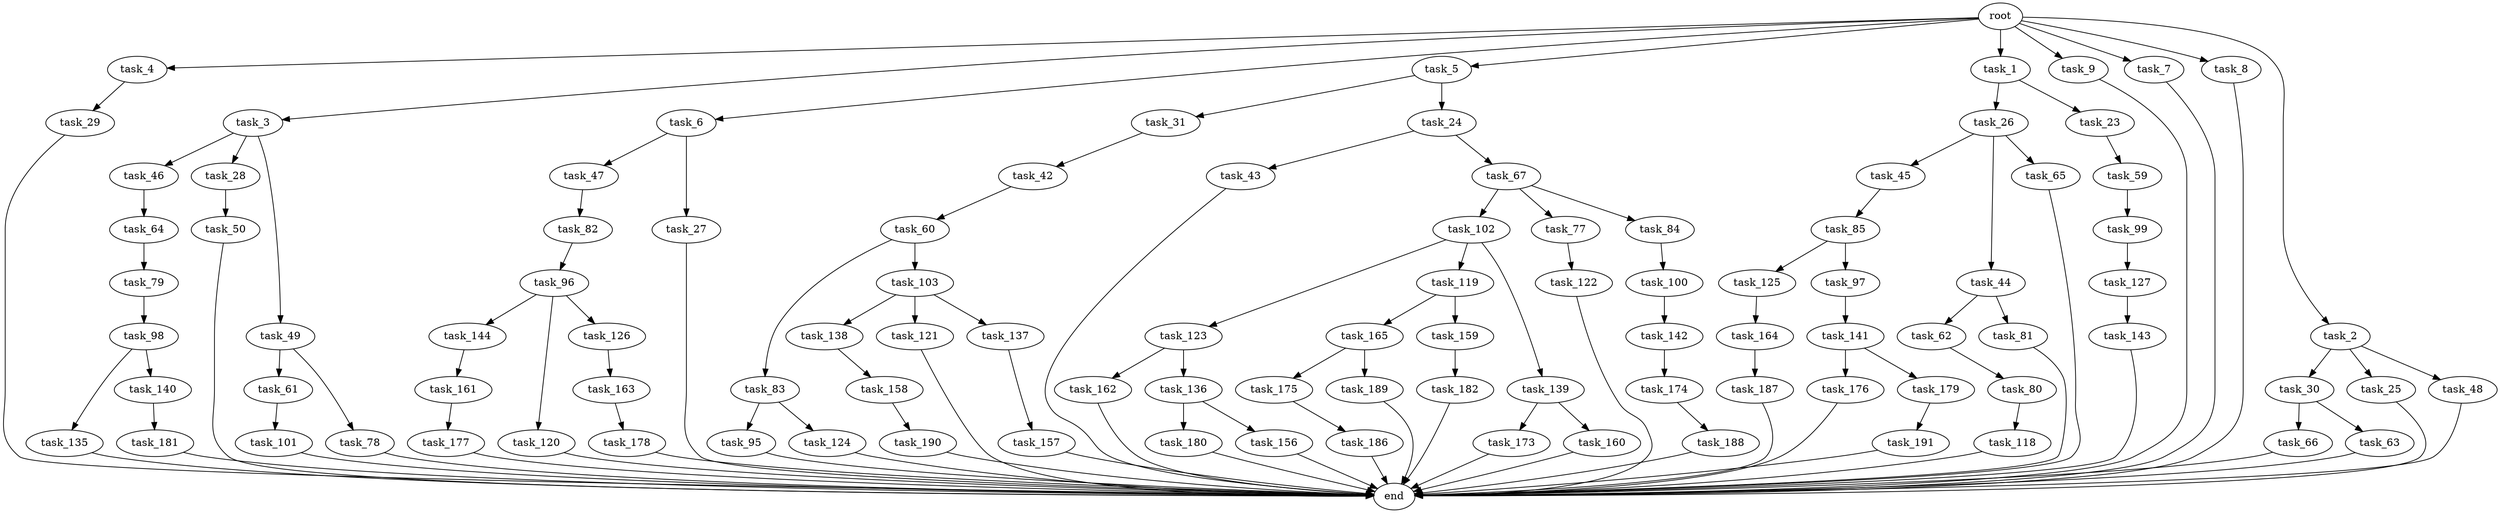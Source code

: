 digraph G {
  task_100 [size="858993459200.000000"];
  task_31 [size="420906795008.000000"];
  task_101 [size="695784701952.000000"];
  task_47 [size="214748364800.000000"];
  task_62 [size="420906795008.000000"];
  task_157 [size="34359738368.000000"];
  task_177 [size="34359738368.000000"];
  task_102 [size="214748364800.000000"];
  task_4 [size="1024.000000"];
  task_165 [size="137438953472.000000"];
  task_159 [size="137438953472.000000"];
  task_123 [size="309237645312.000000"];
  task_30 [size="309237645312.000000"];
  end [size="0.000000"];
  task_27 [size="214748364800.000000"];
  task_164 [size="214748364800.000000"];
  task_138 [size="77309411328.000000"];
  task_143 [size="420906795008.000000"];
  task_122 [size="309237645312.000000"];
  task_95 [size="420906795008.000000"];
  task_66 [size="309237645312.000000"];
  task_61 [size="858993459200.000000"];
  task_173 [size="214748364800.000000"];
  task_3 [size="1024.000000"];
  task_6 [size="1024.000000"];
  task_161 [size="214748364800.000000"];
  task_119 [size="309237645312.000000"];
  task_85 [size="858993459200.000000"];
  task_160 [size="214748364800.000000"];
  task_26 [size="695784701952.000000"];
  task_5 [size="1024.000000"];
  task_141 [size="309237645312.000000"];
  task_25 [size="309237645312.000000"];
  task_188 [size="34359738368.000000"];
  task_162 [size="309237645312.000000"];
  task_43 [size="137438953472.000000"];
  task_77 [size="214748364800.000000"];
  task_98 [size="77309411328.000000"];
  task_1 [size="1024.000000"];
  task_24 [size="420906795008.000000"];
  task_9 [size="1024.000000"];
  task_67 [size="137438953472.000000"];
  task_29 [size="309237645312.000000"];
  task_182 [size="549755813888.000000"];
  task_176 [size="420906795008.000000"];
  task_179 [size="420906795008.000000"];
  task_78 [size="858993459200.000000"];
  task_139 [size="309237645312.000000"];
  task_64 [size="549755813888.000000"];
  task_144 [size="549755813888.000000"];
  task_191 [size="34359738368.000000"];
  task_180 [size="34359738368.000000"];
  task_80 [size="34359738368.000000"];
  task_79 [size="137438953472.000000"];
  task_120 [size="549755813888.000000"];
  task_42 [size="77309411328.000000"];
  task_46 [size="549755813888.000000"];
  task_186 [size="34359738368.000000"];
  task_121 [size="77309411328.000000"];
  task_135 [size="420906795008.000000"];
  task_84 [size="214748364800.000000"];
  task_175 [size="77309411328.000000"];
  task_137 [size="77309411328.000000"];
  task_125 [size="549755813888.000000"];
  task_82 [size="77309411328.000000"];
  task_189 [size="77309411328.000000"];
  task_97 [size="549755813888.000000"];
  task_158 [size="137438953472.000000"];
  task_187 [size="214748364800.000000"];
  task_96 [size="77309411328.000000"];
  task_48 [size="309237645312.000000"];
  task_60 [size="420906795008.000000"];
  task_83 [size="695784701952.000000"];
  task_126 [size="549755813888.000000"];
  task_7 [size="1024.000000"];
  task_136 [size="309237645312.000000"];
  task_99 [size="420906795008.000000"];
  task_45 [size="695784701952.000000"];
  task_118 [size="309237645312.000000"];
  task_50 [size="549755813888.000000"];
  task_28 [size="549755813888.000000"];
  root [size="0.000000"];
  task_49 [size="549755813888.000000"];
  task_127 [size="137438953472.000000"];
  task_124 [size="420906795008.000000"];
  task_23 [size="695784701952.000000"];
  task_59 [size="34359738368.000000"];
  task_81 [size="420906795008.000000"];
  task_8 [size="1024.000000"];
  task_156 [size="34359738368.000000"];
  task_44 [size="695784701952.000000"];
  task_163 [size="214748364800.000000"];
  task_142 [size="214748364800.000000"];
  task_181 [size="420906795008.000000"];
  task_140 [size="420906795008.000000"];
  task_103 [size="695784701952.000000"];
  task_174 [size="77309411328.000000"];
  task_63 [size="309237645312.000000"];
  task_190 [size="137438953472.000000"];
  task_2 [size="1024.000000"];
  task_178 [size="34359738368.000000"];
  task_65 [size="695784701952.000000"];

  task_100 -> task_142 [size="209715200.000000"];
  task_31 -> task_42 [size="75497472.000000"];
  task_101 -> end [size="1.000000"];
  task_47 -> task_82 [size="75497472.000000"];
  task_62 -> task_80 [size="33554432.000000"];
  task_157 -> end [size="1.000000"];
  task_177 -> end [size="1.000000"];
  task_102 -> task_119 [size="301989888.000000"];
  task_102 -> task_139 [size="301989888.000000"];
  task_102 -> task_123 [size="301989888.000000"];
  task_4 -> task_29 [size="301989888.000000"];
  task_165 -> task_189 [size="75497472.000000"];
  task_165 -> task_175 [size="75497472.000000"];
  task_159 -> task_182 [size="536870912.000000"];
  task_123 -> task_136 [size="301989888.000000"];
  task_123 -> task_162 [size="301989888.000000"];
  task_30 -> task_66 [size="301989888.000000"];
  task_30 -> task_63 [size="301989888.000000"];
  task_27 -> end [size="1.000000"];
  task_164 -> task_187 [size="209715200.000000"];
  task_138 -> task_158 [size="134217728.000000"];
  task_143 -> end [size="1.000000"];
  task_122 -> end [size="1.000000"];
  task_95 -> end [size="1.000000"];
  task_66 -> end [size="1.000000"];
  task_61 -> task_101 [size="679477248.000000"];
  task_173 -> end [size="1.000000"];
  task_3 -> task_46 [size="536870912.000000"];
  task_3 -> task_28 [size="536870912.000000"];
  task_3 -> task_49 [size="536870912.000000"];
  task_6 -> task_27 [size="209715200.000000"];
  task_6 -> task_47 [size="209715200.000000"];
  task_161 -> task_177 [size="33554432.000000"];
  task_119 -> task_165 [size="134217728.000000"];
  task_119 -> task_159 [size="134217728.000000"];
  task_85 -> task_97 [size="536870912.000000"];
  task_85 -> task_125 [size="536870912.000000"];
  task_160 -> end [size="1.000000"];
  task_26 -> task_45 [size="679477248.000000"];
  task_26 -> task_44 [size="679477248.000000"];
  task_26 -> task_65 [size="679477248.000000"];
  task_5 -> task_24 [size="411041792.000000"];
  task_5 -> task_31 [size="411041792.000000"];
  task_141 -> task_176 [size="411041792.000000"];
  task_141 -> task_179 [size="411041792.000000"];
  task_25 -> end [size="1.000000"];
  task_188 -> end [size="1.000000"];
  task_162 -> end [size="1.000000"];
  task_43 -> end [size="1.000000"];
  task_77 -> task_122 [size="301989888.000000"];
  task_98 -> task_135 [size="411041792.000000"];
  task_98 -> task_140 [size="411041792.000000"];
  task_1 -> task_26 [size="679477248.000000"];
  task_1 -> task_23 [size="679477248.000000"];
  task_24 -> task_67 [size="134217728.000000"];
  task_24 -> task_43 [size="134217728.000000"];
  task_9 -> end [size="1.000000"];
  task_67 -> task_77 [size="209715200.000000"];
  task_67 -> task_84 [size="209715200.000000"];
  task_67 -> task_102 [size="209715200.000000"];
  task_29 -> end [size="1.000000"];
  task_182 -> end [size="1.000000"];
  task_176 -> end [size="1.000000"];
  task_179 -> task_191 [size="33554432.000000"];
  task_78 -> end [size="1.000000"];
  task_139 -> task_173 [size="209715200.000000"];
  task_139 -> task_160 [size="209715200.000000"];
  task_64 -> task_79 [size="134217728.000000"];
  task_144 -> task_161 [size="209715200.000000"];
  task_191 -> end [size="1.000000"];
  task_180 -> end [size="1.000000"];
  task_80 -> task_118 [size="301989888.000000"];
  task_79 -> task_98 [size="75497472.000000"];
  task_120 -> end [size="1.000000"];
  task_42 -> task_60 [size="411041792.000000"];
  task_46 -> task_64 [size="536870912.000000"];
  task_186 -> end [size="1.000000"];
  task_121 -> end [size="1.000000"];
  task_135 -> end [size="1.000000"];
  task_84 -> task_100 [size="838860800.000000"];
  task_175 -> task_186 [size="33554432.000000"];
  task_137 -> task_157 [size="33554432.000000"];
  task_125 -> task_164 [size="209715200.000000"];
  task_82 -> task_96 [size="75497472.000000"];
  task_189 -> end [size="1.000000"];
  task_97 -> task_141 [size="301989888.000000"];
  task_158 -> task_190 [size="134217728.000000"];
  task_187 -> end [size="1.000000"];
  task_96 -> task_126 [size="536870912.000000"];
  task_96 -> task_144 [size="536870912.000000"];
  task_96 -> task_120 [size="536870912.000000"];
  task_48 -> end [size="1.000000"];
  task_60 -> task_103 [size="679477248.000000"];
  task_60 -> task_83 [size="679477248.000000"];
  task_83 -> task_95 [size="411041792.000000"];
  task_83 -> task_124 [size="411041792.000000"];
  task_126 -> task_163 [size="209715200.000000"];
  task_7 -> end [size="1.000000"];
  task_136 -> task_180 [size="33554432.000000"];
  task_136 -> task_156 [size="33554432.000000"];
  task_99 -> task_127 [size="134217728.000000"];
  task_45 -> task_85 [size="838860800.000000"];
  task_118 -> end [size="1.000000"];
  task_50 -> end [size="1.000000"];
  task_28 -> task_50 [size="536870912.000000"];
  root -> task_9 [size="1.000000"];
  root -> task_5 [size="1.000000"];
  root -> task_7 [size="1.000000"];
  root -> task_2 [size="1.000000"];
  root -> task_1 [size="1.000000"];
  root -> task_8 [size="1.000000"];
  root -> task_4 [size="1.000000"];
  root -> task_3 [size="1.000000"];
  root -> task_6 [size="1.000000"];
  task_49 -> task_78 [size="838860800.000000"];
  task_49 -> task_61 [size="838860800.000000"];
  task_127 -> task_143 [size="411041792.000000"];
  task_124 -> end [size="1.000000"];
  task_23 -> task_59 [size="33554432.000000"];
  task_59 -> task_99 [size="411041792.000000"];
  task_81 -> end [size="1.000000"];
  task_8 -> end [size="1.000000"];
  task_156 -> end [size="1.000000"];
  task_44 -> task_62 [size="411041792.000000"];
  task_44 -> task_81 [size="411041792.000000"];
  task_163 -> task_178 [size="33554432.000000"];
  task_142 -> task_174 [size="75497472.000000"];
  task_181 -> end [size="1.000000"];
  task_140 -> task_181 [size="411041792.000000"];
  task_103 -> task_138 [size="75497472.000000"];
  task_103 -> task_121 [size="75497472.000000"];
  task_103 -> task_137 [size="75497472.000000"];
  task_174 -> task_188 [size="33554432.000000"];
  task_63 -> end [size="1.000000"];
  task_190 -> end [size="1.000000"];
  task_2 -> task_30 [size="301989888.000000"];
  task_2 -> task_48 [size="301989888.000000"];
  task_2 -> task_25 [size="301989888.000000"];
  task_178 -> end [size="1.000000"];
  task_65 -> end [size="1.000000"];
}
